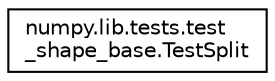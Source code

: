 digraph "Graphical Class Hierarchy"
{
 // LATEX_PDF_SIZE
  edge [fontname="Helvetica",fontsize="10",labelfontname="Helvetica",labelfontsize="10"];
  node [fontname="Helvetica",fontsize="10",shape=record];
  rankdir="LR";
  Node0 [label="numpy.lib.tests.test\l_shape_base.TestSplit",height=0.2,width=0.4,color="black", fillcolor="white", style="filled",URL="$classnumpy_1_1lib_1_1tests_1_1test__shape__base_1_1TestSplit.html",tooltip=" "];
}

